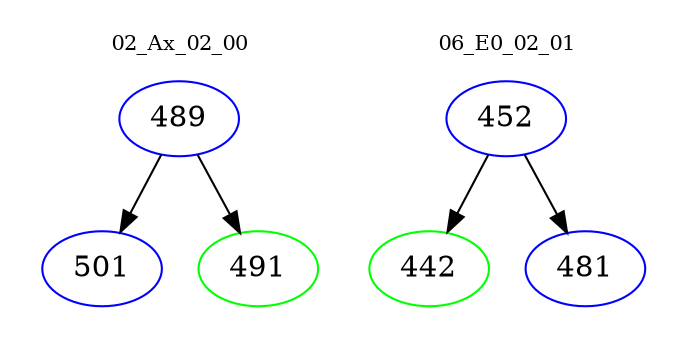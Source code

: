 digraph{
subgraph cluster_0 {
color = white
label = "02_Ax_02_00";
fontsize=10;
T0_489 [label="489", color="blue"]
T0_489 -> T0_501 [color="black"]
T0_501 [label="501", color="blue"]
T0_489 -> T0_491 [color="black"]
T0_491 [label="491", color="green"]
}
subgraph cluster_1 {
color = white
label = "06_E0_02_01";
fontsize=10;
T1_452 [label="452", color="blue"]
T1_452 -> T1_442 [color="black"]
T1_442 [label="442", color="green"]
T1_452 -> T1_481 [color="black"]
T1_481 [label="481", color="blue"]
}
}
